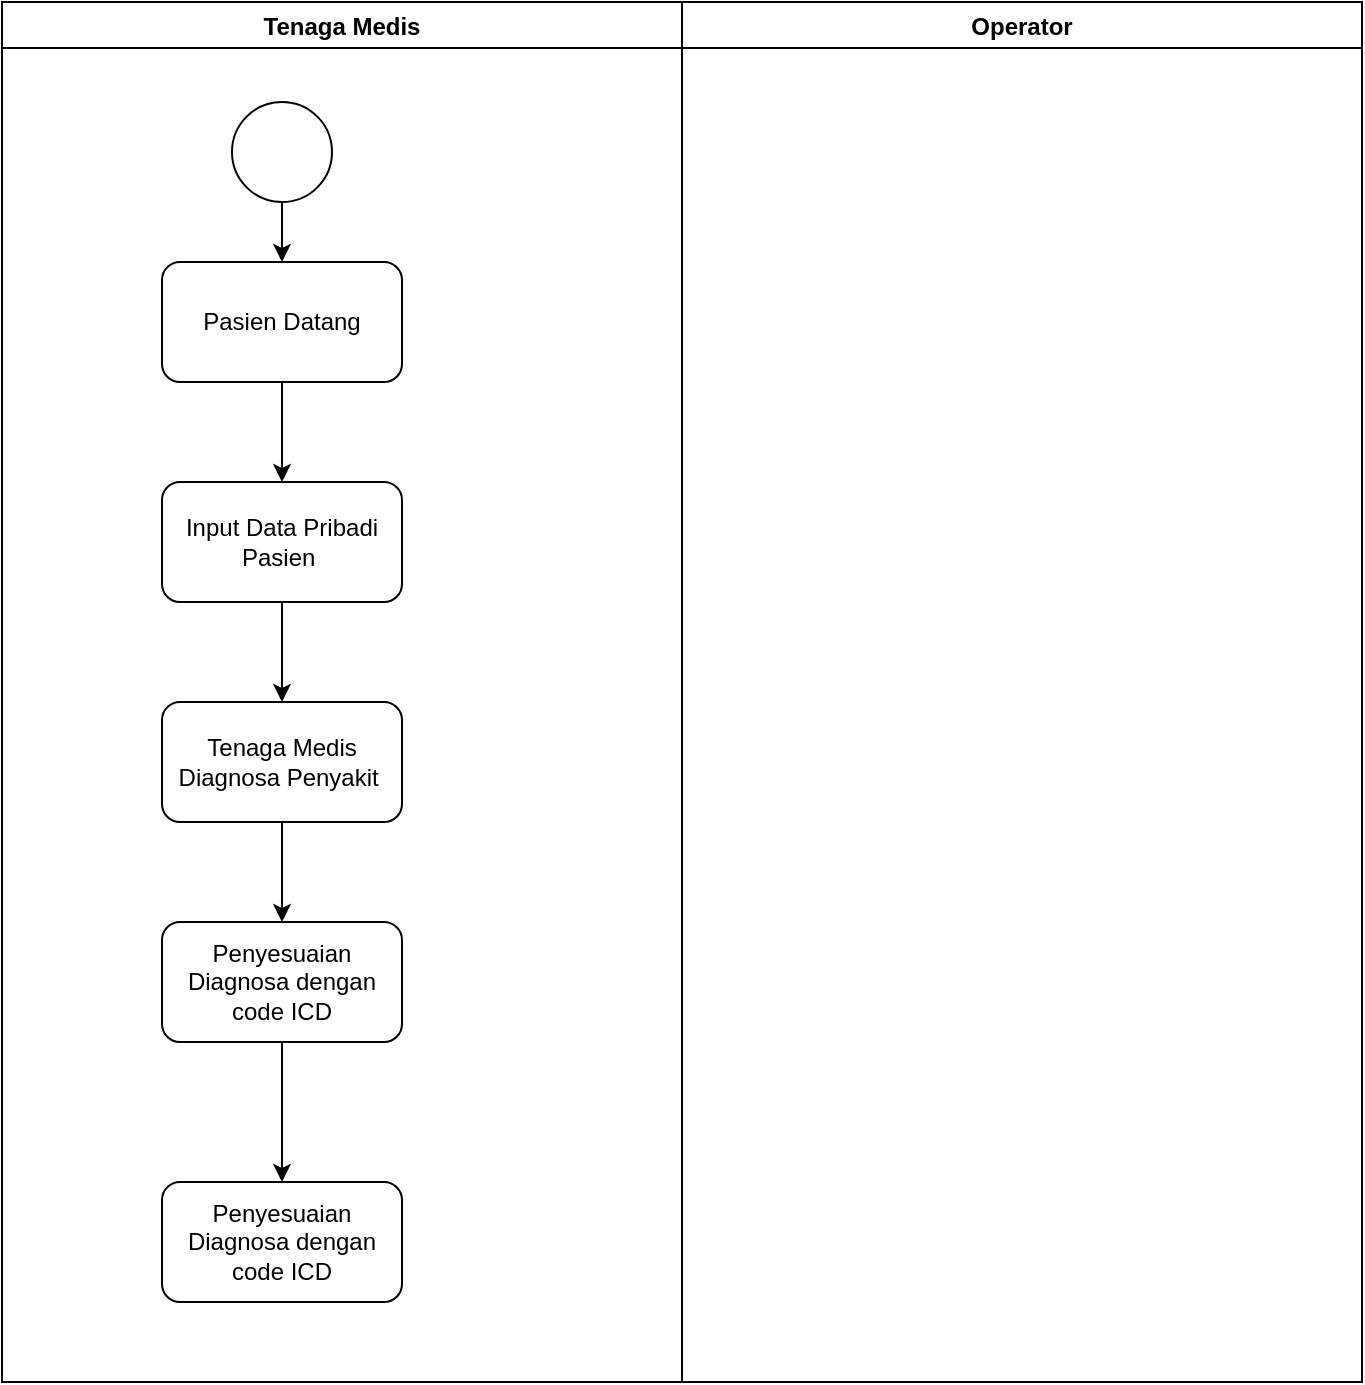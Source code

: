<mxfile version="26.0.1">
  <diagram name="Page-1" id="EtaP9dJmNPpNIkBdqt-V">
    <mxGraphModel dx="969" dy="621" grid="1" gridSize="10" guides="1" tooltips="1" connect="1" arrows="1" fold="1" page="1" pageScale="1" pageWidth="850" pageHeight="1100" math="0" shadow="0">
      <root>
        <mxCell id="0" />
        <mxCell id="1" parent="0" />
        <mxCell id="GNXbmUJe4ZyUbetsLbS8-1" value="Operator" style="swimlane;" vertex="1" parent="1">
          <mxGeometry x="400" y="70" width="340" height="690" as="geometry" />
        </mxCell>
        <mxCell id="GNXbmUJe4ZyUbetsLbS8-15" value="Tenaga Medis" style="swimlane;" vertex="1" parent="1">
          <mxGeometry x="60" y="70" width="340" height="690" as="geometry" />
        </mxCell>
        <mxCell id="GNXbmUJe4ZyUbetsLbS8-16" style="edgeStyle=orthogonalEdgeStyle;rounded=0;orthogonalLoop=1;jettySize=auto;html=1;entryX=0.5;entryY=0;entryDx=0;entryDy=0;" edge="1" parent="GNXbmUJe4ZyUbetsLbS8-15">
          <mxGeometry relative="1" as="geometry">
            <mxPoint x="140" y="100" as="sourcePoint" />
            <mxPoint x="140" y="130" as="targetPoint" />
          </mxGeometry>
        </mxCell>
        <mxCell id="GNXbmUJe4ZyUbetsLbS8-17" value="" style="ellipse;whiteSpace=wrap;html=1;aspect=fixed;" vertex="1" parent="GNXbmUJe4ZyUbetsLbS8-15">
          <mxGeometry x="115" y="50" width="50" height="50" as="geometry" />
        </mxCell>
        <mxCell id="GNXbmUJe4ZyUbetsLbS8-18" style="edgeStyle=orthogonalEdgeStyle;rounded=0;orthogonalLoop=1;jettySize=auto;html=1;entryX=0.5;entryY=0;entryDx=0;entryDy=0;" edge="1" parent="GNXbmUJe4ZyUbetsLbS8-15" source="GNXbmUJe4ZyUbetsLbS8-19" target="GNXbmUJe4ZyUbetsLbS8-21">
          <mxGeometry relative="1" as="geometry" />
        </mxCell>
        <mxCell id="GNXbmUJe4ZyUbetsLbS8-19" value="Pasien Datang" style="rounded=1;whiteSpace=wrap;html=1;" vertex="1" parent="GNXbmUJe4ZyUbetsLbS8-15">
          <mxGeometry x="80" y="130" width="120" height="60" as="geometry" />
        </mxCell>
        <mxCell id="GNXbmUJe4ZyUbetsLbS8-20" style="edgeStyle=orthogonalEdgeStyle;rounded=0;orthogonalLoop=1;jettySize=auto;html=1;entryX=0.5;entryY=0;entryDx=0;entryDy=0;" edge="1" parent="GNXbmUJe4ZyUbetsLbS8-15" source="GNXbmUJe4ZyUbetsLbS8-21" target="GNXbmUJe4ZyUbetsLbS8-22">
          <mxGeometry relative="1" as="geometry" />
        </mxCell>
        <mxCell id="GNXbmUJe4ZyUbetsLbS8-21" value="Input Data Pribadi Pasien&amp;nbsp;" style="rounded=1;whiteSpace=wrap;html=1;" vertex="1" parent="GNXbmUJe4ZyUbetsLbS8-15">
          <mxGeometry x="80" y="240" width="120" height="60" as="geometry" />
        </mxCell>
        <mxCell id="GNXbmUJe4ZyUbetsLbS8-25" style="edgeStyle=orthogonalEdgeStyle;rounded=0;orthogonalLoop=1;jettySize=auto;html=1;exitX=0.5;exitY=1;exitDx=0;exitDy=0;entryX=0.5;entryY=0;entryDx=0;entryDy=0;" edge="1" parent="GNXbmUJe4ZyUbetsLbS8-15" source="GNXbmUJe4ZyUbetsLbS8-22" target="GNXbmUJe4ZyUbetsLbS8-24">
          <mxGeometry relative="1" as="geometry" />
        </mxCell>
        <mxCell id="GNXbmUJe4ZyUbetsLbS8-22" value="Tenaga Medis Diagnosa Penyakit&amp;nbsp;" style="rounded=1;whiteSpace=wrap;html=1;" vertex="1" parent="GNXbmUJe4ZyUbetsLbS8-15">
          <mxGeometry x="80" y="350" width="120" height="60" as="geometry" />
        </mxCell>
        <mxCell id="GNXbmUJe4ZyUbetsLbS8-27" style="edgeStyle=orthogonalEdgeStyle;rounded=0;orthogonalLoop=1;jettySize=auto;html=1;entryX=0.5;entryY=0;entryDx=0;entryDy=0;" edge="1" parent="GNXbmUJe4ZyUbetsLbS8-15" source="GNXbmUJe4ZyUbetsLbS8-24" target="GNXbmUJe4ZyUbetsLbS8-26">
          <mxGeometry relative="1" as="geometry" />
        </mxCell>
        <mxCell id="GNXbmUJe4ZyUbetsLbS8-24" value="Penyesuaian Diagnosa dengan code ICD" style="rounded=1;whiteSpace=wrap;html=1;" vertex="1" parent="GNXbmUJe4ZyUbetsLbS8-15">
          <mxGeometry x="80" y="460" width="120" height="60" as="geometry" />
        </mxCell>
        <mxCell id="GNXbmUJe4ZyUbetsLbS8-26" value="Penyesuaian Diagnosa dengan code ICD" style="rounded=1;whiteSpace=wrap;html=1;" vertex="1" parent="GNXbmUJe4ZyUbetsLbS8-15">
          <mxGeometry x="80" y="590" width="120" height="60" as="geometry" />
        </mxCell>
      </root>
    </mxGraphModel>
  </diagram>
</mxfile>
